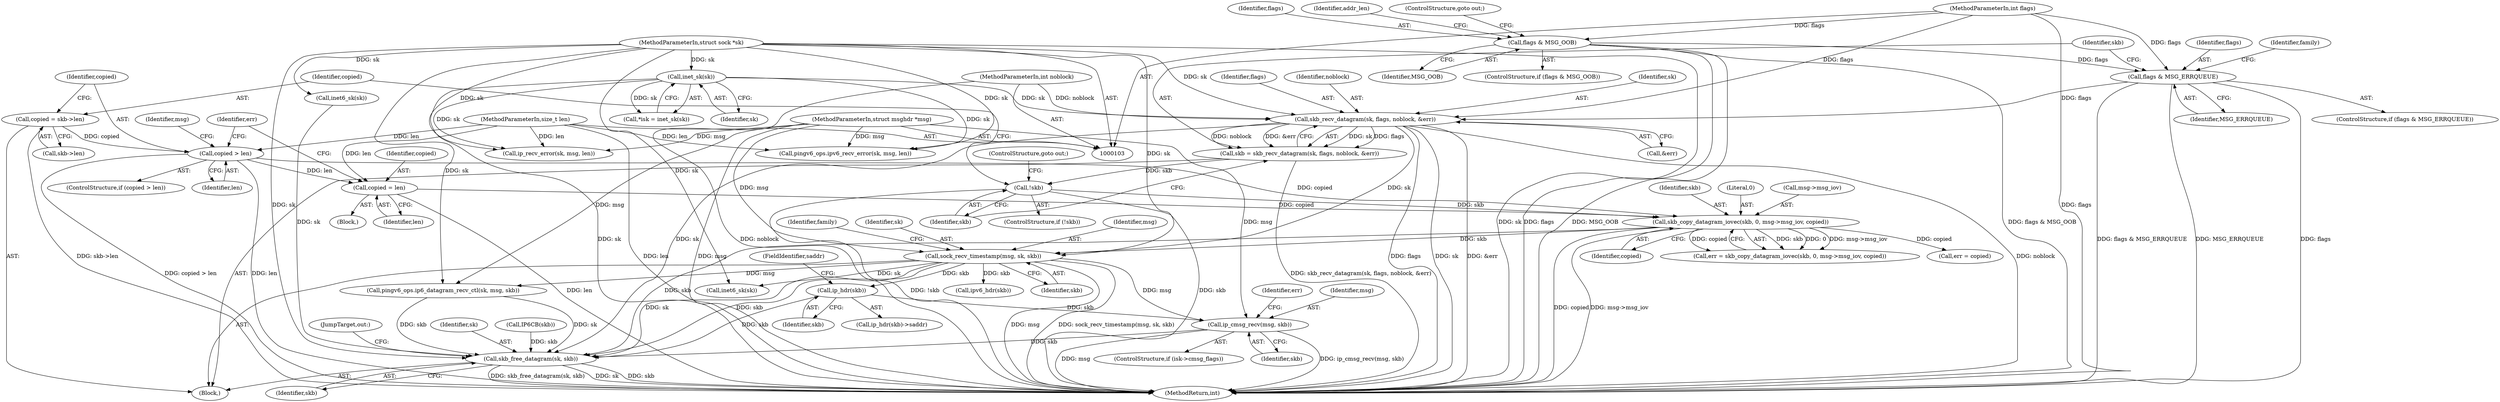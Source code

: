 digraph "0_linux_bceaa90240b6019ed73b49965eac7d167610be69_0@API" {
"1000286" [label="(Call,ip_cmsg_recv(msg, skb))"];
"1000237" [label="(Call,sock_recv_timestamp(msg, sk, skb))"];
"1000106" [label="(MethodParameterIn,struct msghdr *msg)"];
"1000197" [label="(Call,skb_recv_datagram(sk, flags, noblock, &err))"];
"1000115" [label="(Call,inet_sk(sk))"];
"1000105" [label="(MethodParameterIn,struct sock *sk)"];
"1000170" [label="(Call,flags & MSG_ERRQUEUE)"];
"1000139" [label="(Call,flags & MSG_OOB)"];
"1000109" [label="(MethodParameterIn,int flags)"];
"1000108" [label="(MethodParameterIn,int noblock)"];
"1000227" [label="(Call,skb_copy_datagram_iovec(skb, 0, msg->msg_iov, copied))"];
"1000204" [label="(Call,!skb)"];
"1000195" [label="(Call,skb = skb_recv_datagram(sk, flags, noblock, &err))"];
"1000222" [label="(Call,copied = len)"];
"1000213" [label="(Call,copied > len)"];
"1000207" [label="(Call,copied = skb->len)"];
"1000107" [label="(MethodParameterIn,size_t len)"];
"1000270" [label="(Call,ip_hdr(skb))"];
"1000375" [label="(Call,skb_free_datagram(sk, skb))"];
"1000109" [label="(MethodParameterIn,int flags)"];
"1000226" [label="(Identifier,err)"];
"1000180" [label="(Call,ip_recv_error(sk, msg, len))"];
"1000141" [label="(Identifier,MSG_OOB)"];
"1000142" [label="(ControlStructure,goto out;)"];
"1000230" [label="(Call,msg->msg_iov)"];
"1000116" [label="(Identifier,sk)"];
"1000222" [label="(Call,copied = len)"];
"1000105" [label="(MethodParameterIn,struct sock *sk)"];
"1000208" [label="(Identifier,copied)"];
"1000270" [label="(Call,ip_hdr(skb))"];
"1000384" [label="(MethodReturn,int)"];
"1000205" [label="(Identifier,skb)"];
"1000303" [label="(Call,ipv6_hdr(skb))"];
"1000298" [label="(Call,inet6_sk(sk))"];
"1000364" [label="(Call,pingv6_ops.ip6_datagram_recv_ctl(sk, msg, skb))"];
"1000360" [label="(Call,inet6_sk(sk))"];
"1000375" [label="(Call,skb_free_datagram(sk, skb))"];
"1000169" [label="(ControlStructure,if (flags & MSG_ERRQUEUE))"];
"1000176" [label="(Identifier,family)"];
"1000371" [label="(Call,err = copied)"];
"1000191" [label="(Call,pingv6_ops.ipv6_recv_error(sk, msg, len))"];
"1000206" [label="(ControlStructure,goto out;)"];
"1000216" [label="(Block,)"];
"1000139" [label="(Call,flags & MSG_OOB)"];
"1000233" [label="(Identifier,copied)"];
"1000140" [label="(Identifier,flags)"];
"1000282" [label="(ControlStructure,if (isk->cmsg_flags))"];
"1000144" [label="(Identifier,addr_len)"];
"1000228" [label="(Identifier,skb)"];
"1000213" [label="(Call,copied > len)"];
"1000377" [label="(Identifier,skb)"];
"1000271" [label="(Identifier,skb)"];
"1000378" [label="(JumpTarget,out:)"];
"1000111" [label="(Block,)"];
"1000204" [label="(Call,!skb)"];
"1000107" [label="(MethodParameterIn,size_t len)"];
"1000203" [label="(ControlStructure,if (!skb))"];
"1000215" [label="(Identifier,len)"];
"1000243" [label="(Identifier,family)"];
"1000171" [label="(Identifier,flags)"];
"1000372" [label="(Identifier,err)"];
"1000287" [label="(Identifier,msg)"];
"1000212" [label="(ControlStructure,if (copied > len))"];
"1000200" [label="(Identifier,noblock)"];
"1000225" [label="(Call,err = skb_copy_datagram_iovec(skb, 0, msg->msg_iov, copied))"];
"1000197" [label="(Call,skb_recv_datagram(sk, flags, noblock, &err))"];
"1000229" [label="(Literal,0)"];
"1000223" [label="(Identifier,copied)"];
"1000209" [label="(Call,skb->len)"];
"1000207" [label="(Call,copied = skb->len)"];
"1000269" [label="(Call,ip_hdr(skb)->saddr)"];
"1000198" [label="(Identifier,sk)"];
"1000195" [label="(Call,skb = skb_recv_datagram(sk, flags, noblock, &err))"];
"1000138" [label="(ControlStructure,if (flags & MSG_OOB))"];
"1000239" [label="(Identifier,sk)"];
"1000376" [label="(Identifier,sk)"];
"1000238" [label="(Identifier,msg)"];
"1000272" [label="(FieldIdentifier,saddr)"];
"1000170" [label="(Call,flags & MSG_ERRQUEUE)"];
"1000113" [label="(Call,*isk = inet_sk(sk))"];
"1000199" [label="(Identifier,flags)"];
"1000108" [label="(MethodParameterIn,int noblock)"];
"1000196" [label="(Identifier,skb)"];
"1000286" [label="(Call,ip_cmsg_recv(msg, skb))"];
"1000237" [label="(Call,sock_recv_timestamp(msg, sk, skb))"];
"1000106" [label="(MethodParameterIn,struct msghdr *msg)"];
"1000240" [label="(Identifier,skb)"];
"1000115" [label="(Call,inet_sk(sk))"];
"1000288" [label="(Identifier,skb)"];
"1000224" [label="(Identifier,len)"];
"1000219" [label="(Identifier,msg)"];
"1000201" [label="(Call,&err)"];
"1000354" [label="(Call,IP6CB(skb))"];
"1000214" [label="(Identifier,copied)"];
"1000227" [label="(Call,skb_copy_datagram_iovec(skb, 0, msg->msg_iov, copied))"];
"1000172" [label="(Identifier,MSG_ERRQUEUE)"];
"1000286" -> "1000282"  [label="AST: "];
"1000286" -> "1000288"  [label="CFG: "];
"1000287" -> "1000286"  [label="AST: "];
"1000288" -> "1000286"  [label="AST: "];
"1000372" -> "1000286"  [label="CFG: "];
"1000286" -> "1000384"  [label="DDG: ip_cmsg_recv(msg, skb)"];
"1000286" -> "1000384"  [label="DDG: msg"];
"1000237" -> "1000286"  [label="DDG: msg"];
"1000106" -> "1000286"  [label="DDG: msg"];
"1000270" -> "1000286"  [label="DDG: skb"];
"1000286" -> "1000375"  [label="DDG: skb"];
"1000237" -> "1000111"  [label="AST: "];
"1000237" -> "1000240"  [label="CFG: "];
"1000238" -> "1000237"  [label="AST: "];
"1000239" -> "1000237"  [label="AST: "];
"1000240" -> "1000237"  [label="AST: "];
"1000243" -> "1000237"  [label="CFG: "];
"1000237" -> "1000384"  [label="DDG: sock_recv_timestamp(msg, sk, skb)"];
"1000237" -> "1000384"  [label="DDG: msg"];
"1000106" -> "1000237"  [label="DDG: msg"];
"1000197" -> "1000237"  [label="DDG: sk"];
"1000105" -> "1000237"  [label="DDG: sk"];
"1000227" -> "1000237"  [label="DDG: skb"];
"1000237" -> "1000270"  [label="DDG: skb"];
"1000237" -> "1000298"  [label="DDG: sk"];
"1000237" -> "1000303"  [label="DDG: skb"];
"1000237" -> "1000364"  [label="DDG: msg"];
"1000237" -> "1000375"  [label="DDG: sk"];
"1000237" -> "1000375"  [label="DDG: skb"];
"1000106" -> "1000103"  [label="AST: "];
"1000106" -> "1000384"  [label="DDG: msg"];
"1000106" -> "1000180"  [label="DDG: msg"];
"1000106" -> "1000191"  [label="DDG: msg"];
"1000106" -> "1000364"  [label="DDG: msg"];
"1000197" -> "1000195"  [label="AST: "];
"1000197" -> "1000201"  [label="CFG: "];
"1000198" -> "1000197"  [label="AST: "];
"1000199" -> "1000197"  [label="AST: "];
"1000200" -> "1000197"  [label="AST: "];
"1000201" -> "1000197"  [label="AST: "];
"1000195" -> "1000197"  [label="CFG: "];
"1000197" -> "1000384"  [label="DDG: &err"];
"1000197" -> "1000384"  [label="DDG: noblock"];
"1000197" -> "1000384"  [label="DDG: flags"];
"1000197" -> "1000384"  [label="DDG: sk"];
"1000197" -> "1000195"  [label="DDG: sk"];
"1000197" -> "1000195"  [label="DDG: flags"];
"1000197" -> "1000195"  [label="DDG: noblock"];
"1000197" -> "1000195"  [label="DDG: &err"];
"1000115" -> "1000197"  [label="DDG: sk"];
"1000105" -> "1000197"  [label="DDG: sk"];
"1000170" -> "1000197"  [label="DDG: flags"];
"1000109" -> "1000197"  [label="DDG: flags"];
"1000108" -> "1000197"  [label="DDG: noblock"];
"1000197" -> "1000375"  [label="DDG: sk"];
"1000115" -> "1000113"  [label="AST: "];
"1000115" -> "1000116"  [label="CFG: "];
"1000116" -> "1000115"  [label="AST: "];
"1000113" -> "1000115"  [label="CFG: "];
"1000115" -> "1000384"  [label="DDG: sk"];
"1000115" -> "1000113"  [label="DDG: sk"];
"1000105" -> "1000115"  [label="DDG: sk"];
"1000115" -> "1000180"  [label="DDG: sk"];
"1000115" -> "1000191"  [label="DDG: sk"];
"1000105" -> "1000103"  [label="AST: "];
"1000105" -> "1000384"  [label="DDG: sk"];
"1000105" -> "1000180"  [label="DDG: sk"];
"1000105" -> "1000191"  [label="DDG: sk"];
"1000105" -> "1000298"  [label="DDG: sk"];
"1000105" -> "1000360"  [label="DDG: sk"];
"1000105" -> "1000364"  [label="DDG: sk"];
"1000105" -> "1000375"  [label="DDG: sk"];
"1000170" -> "1000169"  [label="AST: "];
"1000170" -> "1000172"  [label="CFG: "];
"1000171" -> "1000170"  [label="AST: "];
"1000172" -> "1000170"  [label="AST: "];
"1000176" -> "1000170"  [label="CFG: "];
"1000196" -> "1000170"  [label="CFG: "];
"1000170" -> "1000384"  [label="DDG: MSG_ERRQUEUE"];
"1000170" -> "1000384"  [label="DDG: flags"];
"1000170" -> "1000384"  [label="DDG: flags & MSG_ERRQUEUE"];
"1000139" -> "1000170"  [label="DDG: flags"];
"1000109" -> "1000170"  [label="DDG: flags"];
"1000139" -> "1000138"  [label="AST: "];
"1000139" -> "1000141"  [label="CFG: "];
"1000140" -> "1000139"  [label="AST: "];
"1000141" -> "1000139"  [label="AST: "];
"1000142" -> "1000139"  [label="CFG: "];
"1000144" -> "1000139"  [label="CFG: "];
"1000139" -> "1000384"  [label="DDG: MSG_OOB"];
"1000139" -> "1000384"  [label="DDG: flags & MSG_OOB"];
"1000139" -> "1000384"  [label="DDG: flags"];
"1000109" -> "1000139"  [label="DDG: flags"];
"1000109" -> "1000103"  [label="AST: "];
"1000109" -> "1000384"  [label="DDG: flags"];
"1000108" -> "1000103"  [label="AST: "];
"1000108" -> "1000384"  [label="DDG: noblock"];
"1000227" -> "1000225"  [label="AST: "];
"1000227" -> "1000233"  [label="CFG: "];
"1000228" -> "1000227"  [label="AST: "];
"1000229" -> "1000227"  [label="AST: "];
"1000230" -> "1000227"  [label="AST: "];
"1000233" -> "1000227"  [label="AST: "];
"1000225" -> "1000227"  [label="CFG: "];
"1000227" -> "1000384"  [label="DDG: copied"];
"1000227" -> "1000384"  [label="DDG: msg->msg_iov"];
"1000227" -> "1000225"  [label="DDG: skb"];
"1000227" -> "1000225"  [label="DDG: 0"];
"1000227" -> "1000225"  [label="DDG: msg->msg_iov"];
"1000227" -> "1000225"  [label="DDG: copied"];
"1000204" -> "1000227"  [label="DDG: skb"];
"1000222" -> "1000227"  [label="DDG: copied"];
"1000213" -> "1000227"  [label="DDG: copied"];
"1000227" -> "1000371"  [label="DDG: copied"];
"1000227" -> "1000375"  [label="DDG: skb"];
"1000204" -> "1000203"  [label="AST: "];
"1000204" -> "1000205"  [label="CFG: "];
"1000205" -> "1000204"  [label="AST: "];
"1000206" -> "1000204"  [label="CFG: "];
"1000208" -> "1000204"  [label="CFG: "];
"1000204" -> "1000384"  [label="DDG: skb"];
"1000204" -> "1000384"  [label="DDG: !skb"];
"1000195" -> "1000204"  [label="DDG: skb"];
"1000195" -> "1000111"  [label="AST: "];
"1000196" -> "1000195"  [label="AST: "];
"1000205" -> "1000195"  [label="CFG: "];
"1000195" -> "1000384"  [label="DDG: skb_recv_datagram(sk, flags, noblock, &err)"];
"1000222" -> "1000216"  [label="AST: "];
"1000222" -> "1000224"  [label="CFG: "];
"1000223" -> "1000222"  [label="AST: "];
"1000224" -> "1000222"  [label="AST: "];
"1000226" -> "1000222"  [label="CFG: "];
"1000222" -> "1000384"  [label="DDG: len"];
"1000213" -> "1000222"  [label="DDG: len"];
"1000107" -> "1000222"  [label="DDG: len"];
"1000213" -> "1000212"  [label="AST: "];
"1000213" -> "1000215"  [label="CFG: "];
"1000214" -> "1000213"  [label="AST: "];
"1000215" -> "1000213"  [label="AST: "];
"1000219" -> "1000213"  [label="CFG: "];
"1000226" -> "1000213"  [label="CFG: "];
"1000213" -> "1000384"  [label="DDG: copied > len"];
"1000213" -> "1000384"  [label="DDG: len"];
"1000207" -> "1000213"  [label="DDG: copied"];
"1000107" -> "1000213"  [label="DDG: len"];
"1000207" -> "1000111"  [label="AST: "];
"1000207" -> "1000209"  [label="CFG: "];
"1000208" -> "1000207"  [label="AST: "];
"1000209" -> "1000207"  [label="AST: "];
"1000214" -> "1000207"  [label="CFG: "];
"1000207" -> "1000384"  [label="DDG: skb->len"];
"1000107" -> "1000103"  [label="AST: "];
"1000107" -> "1000384"  [label="DDG: len"];
"1000107" -> "1000180"  [label="DDG: len"];
"1000107" -> "1000191"  [label="DDG: len"];
"1000270" -> "1000269"  [label="AST: "];
"1000270" -> "1000271"  [label="CFG: "];
"1000271" -> "1000270"  [label="AST: "];
"1000272" -> "1000270"  [label="CFG: "];
"1000270" -> "1000375"  [label="DDG: skb"];
"1000375" -> "1000111"  [label="AST: "];
"1000375" -> "1000377"  [label="CFG: "];
"1000376" -> "1000375"  [label="AST: "];
"1000377" -> "1000375"  [label="AST: "];
"1000378" -> "1000375"  [label="CFG: "];
"1000375" -> "1000384"  [label="DDG: sk"];
"1000375" -> "1000384"  [label="DDG: skb"];
"1000375" -> "1000384"  [label="DDG: skb_free_datagram(sk, skb)"];
"1000364" -> "1000375"  [label="DDG: sk"];
"1000364" -> "1000375"  [label="DDG: skb"];
"1000360" -> "1000375"  [label="DDG: sk"];
"1000354" -> "1000375"  [label="DDG: skb"];
}
